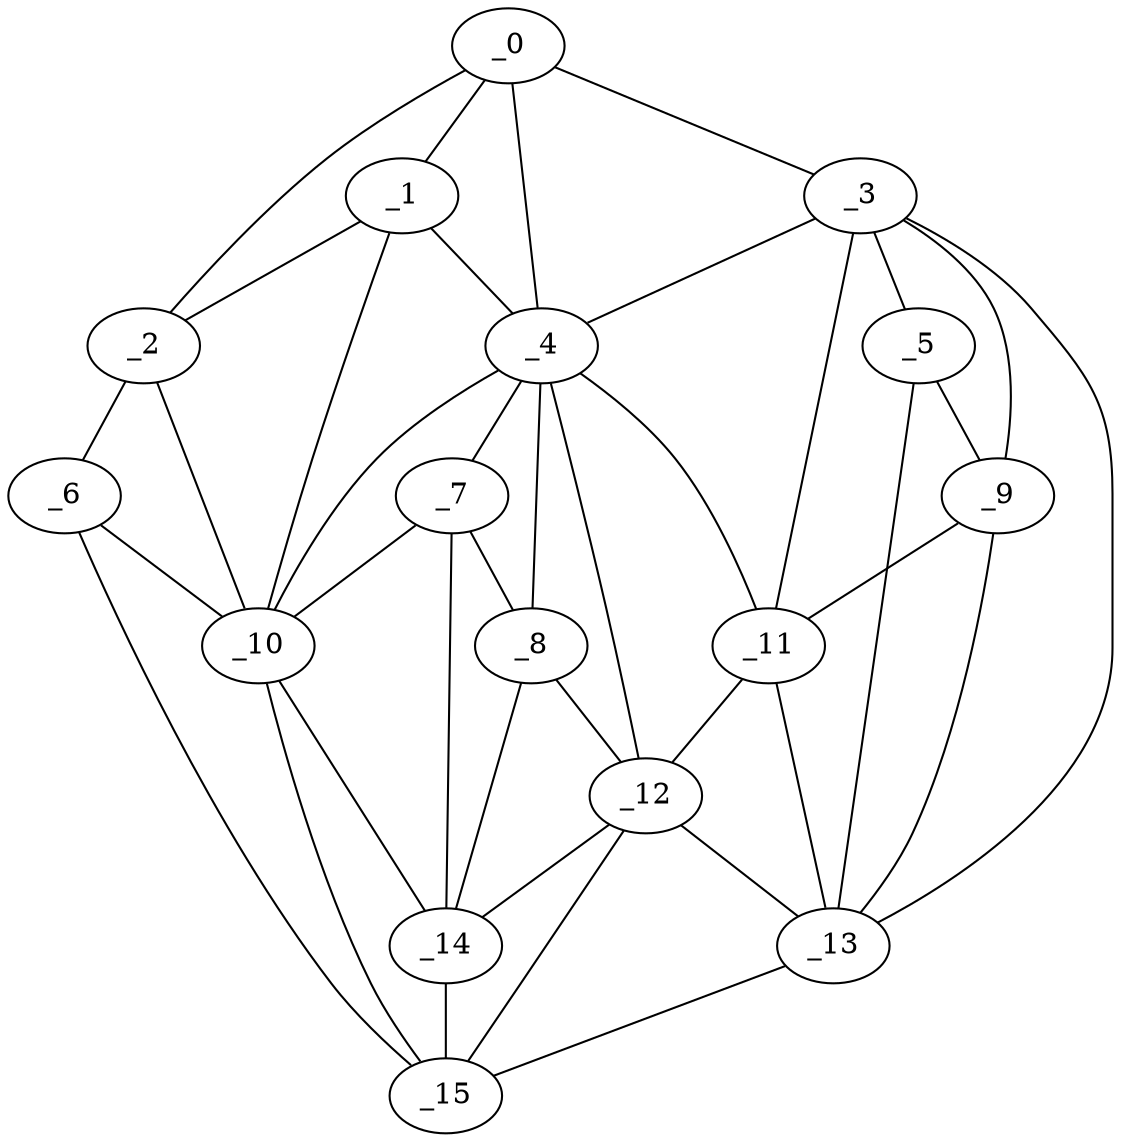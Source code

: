 graph "obj61__210.gxl" {
	_0	 [x=39,
		y=41];
	_1	 [x=45,
		y=32];
	_0 -- _1	 [valence=2];
	_2	 [x=49,
		y=8];
	_0 -- _2	 [valence=1];
	_3	 [x=62,
		y=119];
	_0 -- _3	 [valence=1];
	_4	 [x=69,
		y=65];
	_0 -- _4	 [valence=1];
	_1 -- _2	 [valence=1];
	_1 -- _4	 [valence=1];
	_10	 [x=82,
		y=32];
	_1 -- _10	 [valence=2];
	_6	 [x=78,
		y=7];
	_2 -- _6	 [valence=1];
	_2 -- _10	 [valence=2];
	_3 -- _4	 [valence=2];
	_5	 [x=75,
		y=116];
	_3 -- _5	 [valence=1];
	_9	 [x=79,
		y=110];
	_3 -- _9	 [valence=2];
	_11	 [x=84,
		y=98];
	_3 -- _11	 [valence=1];
	_13	 [x=87,
		y=118];
	_3 -- _13	 [valence=1];
	_7	 [x=79,
		y=60];
	_4 -- _7	 [valence=2];
	_8	 [x=79,
		y=72];
	_4 -- _8	 [valence=2];
	_4 -- _10	 [valence=2];
	_4 -- _11	 [valence=2];
	_12	 [x=85,
		y=86];
	_4 -- _12	 [valence=2];
	_5 -- _9	 [valence=2];
	_5 -- _13	 [valence=2];
	_6 -- _10	 [valence=2];
	_15	 [x=90,
		y=39];
	_6 -- _15	 [valence=1];
	_7 -- _8	 [valence=2];
	_7 -- _10	 [valence=2];
	_14	 [x=88,
		y=49];
	_7 -- _14	 [valence=2];
	_8 -- _12	 [valence=1];
	_8 -- _14	 [valence=1];
	_9 -- _11	 [valence=2];
	_9 -- _13	 [valence=2];
	_10 -- _14	 [valence=1];
	_10 -- _15	 [valence=2];
	_11 -- _12	 [valence=2];
	_11 -- _13	 [valence=2];
	_12 -- _13	 [valence=1];
	_12 -- _14	 [valence=2];
	_12 -- _15	 [valence=2];
	_13 -- _15	 [valence=1];
	_14 -- _15	 [valence=1];
}
